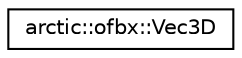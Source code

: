 digraph "Graphical Class Hierarchy"
{
 // LATEX_PDF_SIZE
  edge [fontname="Helvetica",fontsize="10",labelfontname="Helvetica",labelfontsize="10"];
  node [fontname="Helvetica",fontsize="10",shape=record];
  rankdir="LR";
  Node0 [label="arctic::ofbx::Vec3D",height=0.2,width=0.4,color="black", fillcolor="white", style="filled",URL="$structarctic_1_1ofbx_1_1_vec3_d.html",tooltip=" "];
}
